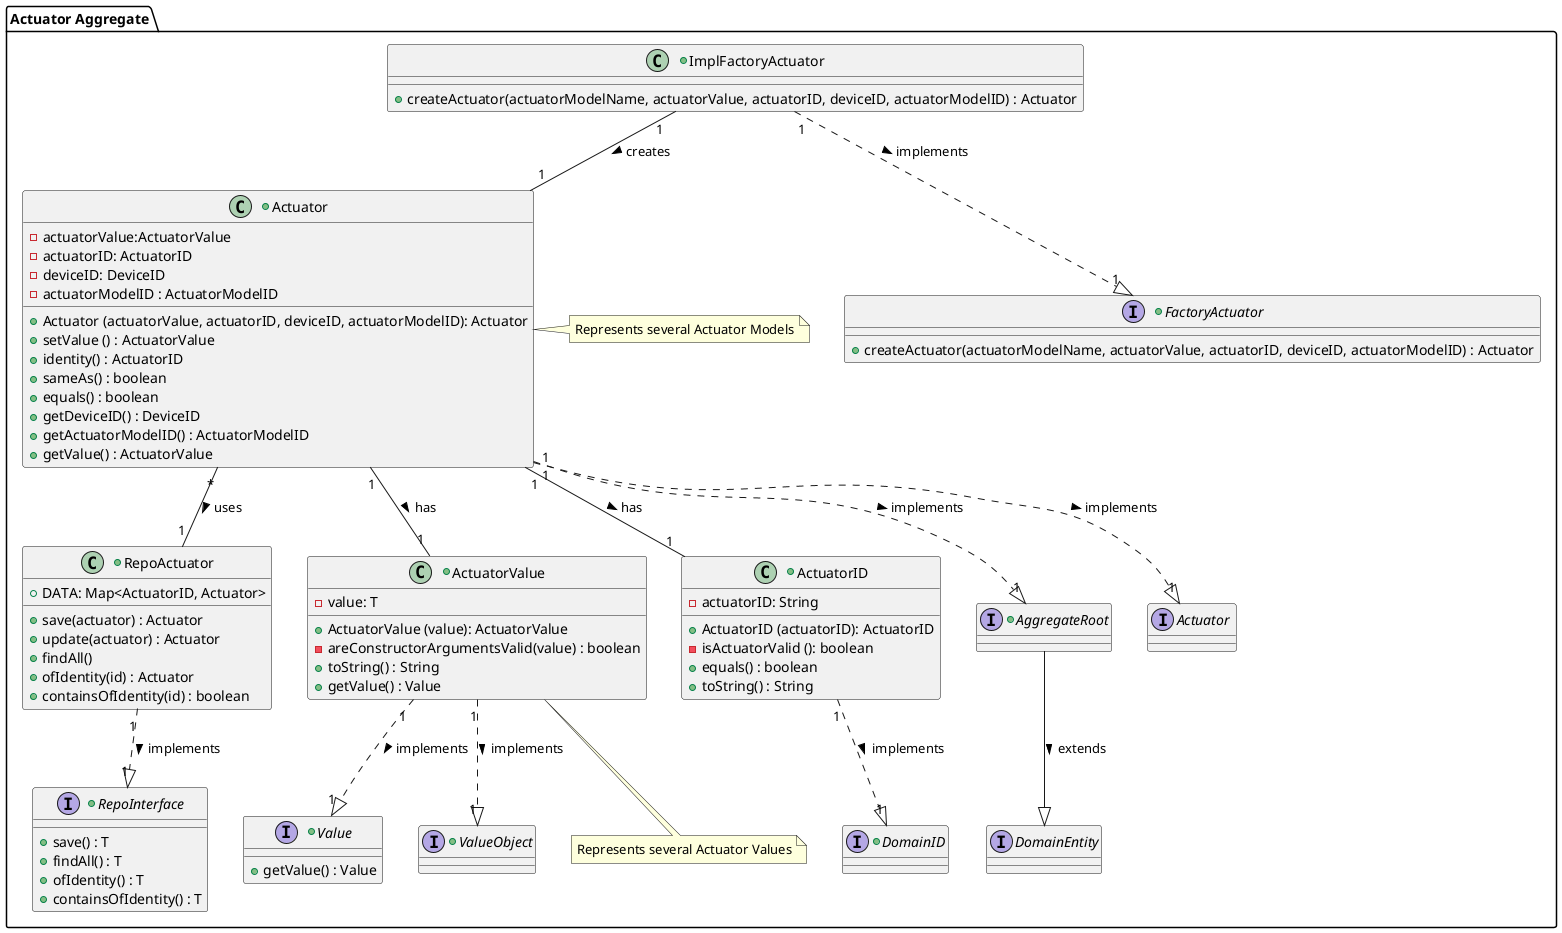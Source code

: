 @startuml
'https://plantuml.com/class-diagram

package "Actuator Aggregate" {

ImplFactoryActuator "1" ..|> "1" FactoryActuator : implements >
RepoActuator "1" ..|> "1" RepoInterface : implements >
Actuator "1" -- "1" ActuatorValue : has >
Actuator "1" -- "1" ActuatorID : has >
ActuatorValue "1" ..|> "1" Value : implements >
ImplFactoryActuator "1" -- "1" Actuator : creates >
Actuator "*" -- "1" RepoActuator : uses >
ActuatorID "1" ..|> "1" DomainID : implements >
Actuator "1" ..|> "1" AggregateRoot : implements >
ActuatorValue "1" ..|> "1" ValueObject : implements >
Actuator "1" ..|> "1" "Actuator " : implements >
AggregateRoot --|> DomainEntity : extends >



interface "Actuator "{
}
interface "DomainEntity"{
}

+interface FactoryActuator{
+ createActuator(actuatorModelName, actuatorValue, actuatorID, deviceID, actuatorModelID) : Actuator
}

+class Actuator {
-actuatorValue:ActuatorValue
-actuatorID: ActuatorID
-deviceID: DeviceID
-actuatorModelID : ActuatorModelID
+ Actuator (actuatorValue, actuatorID, deviceID, actuatorModelID): Actuator
+ setValue () : ActuatorValue
+ identity() : ActuatorID
+ sameAs() : boolean
+ equals() : boolean
+ getDeviceID() : DeviceID
+ getActuatorModelID() : ActuatorModelID
+ getValue() : ActuatorValue
}

class Actuator
note left: Represents several Actuator Models

+class ImplFactoryActuator {
+ createActuator(actuatorModelName, actuatorValue, actuatorID, deviceID, actuatorModelID) : Actuator
}

+class ActuatorValue {
-value: T
+ ActuatorValue (value): ActuatorValue
- areConstructorArgumentsValid(value) : boolean
+ toString() : String
+ getValue() : Value
}

class ActuatorValue
note bottom: Represents several Actuator Values

+interface Value {
+ getValue() : Value
}


+class ActuatorID {
-actuatorID: String
+ ActuatorID (actuatorID): ActuatorID
- isActuatorValid (): boolean
+ equals() : boolean
+ toString() : String
}

+class RepoActuator{
+ DATA: Map<ActuatorID, Actuator>
+ save(actuator) : Actuator
+ update(actuator) : Actuator
+ findAll()
+ ofIdentity(id) : Actuator
+ containsOfIdentity(id) : boolean
}

+interface RepoInterface{
+ save() : T
+ findAll() : T
+ ofIdentity() : T
+ containsOfIdentity() : T
}

+interface DomainID{
}

+interface AggregateRoot{
}

+interface ValueObject{
}

}





newpage









}
@enduml